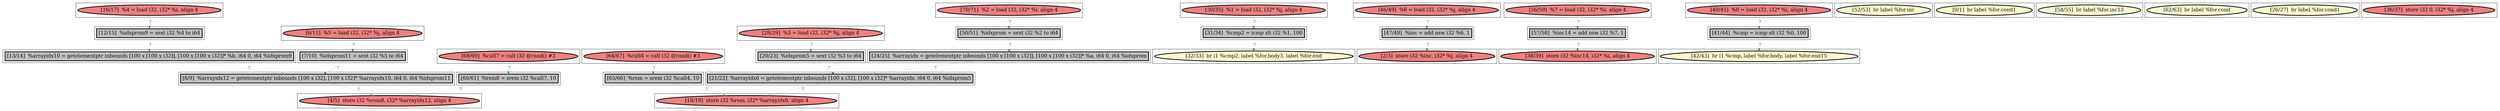 
digraph G {



node774->node756 [style=dotted,color=forestgreen,label="T",fontcolor=forestgreen ]
node781->node761 [style=dotted,color=forestgreen,label="T",fontcolor=forestgreen ]
node776->node774 [style=dotted,color=forestgreen,label="T",fontcolor=forestgreen ]
node768->node758 [style=dotted,color=forestgreen,label="T",fontcolor=forestgreen ]
node782->node765 [style=dotted,color=forestgreen,label="T",fontcolor=forestgreen ]
node758->node756 [style=dotted,color=forestgreen,label="T",fontcolor=forestgreen ]
node788->node785 [style=dotted,color=forestgreen,label="T",fontcolor=forestgreen ]
node780->node784 [style=dotted,color=forestgreen,label="T",fontcolor=forestgreen ]
node771->node761 [style=dotted,color=forestgreen,label="T",fontcolor=forestgreen ]
node762->node781 [style=dotted,color=forestgreen,label="T",fontcolor=forestgreen ]
node767->node782 [style=dotted,color=forestgreen,label="T",fontcolor=forestgreen ]
node779->node789 [style=dotted,color=forestgreen,label="T",fontcolor=forestgreen ]
node783->node763 [style=dotted,color=forestgreen,label="T",fontcolor=forestgreen ]
node789->node786 [style=dotted,color=forestgreen,label="T",fontcolor=forestgreen ]
node784->node770 [style=dotted,color=forestgreen,label="T",fontcolor=forestgreen ]
node759->node768 [style=dotted,color=forestgreen,label="T",fontcolor=forestgreen ]
node766->node762 [style=dotted,color=forestgreen,label="T",fontcolor=forestgreen ]
node785->node755 [style=dotted,color=forestgreen,label="T",fontcolor=forestgreen ]
node772->node771 [style=dotted,color=forestgreen,label="T",fontcolor=forestgreen ]
node763->node781 [style=dotted,color=forestgreen,label="T",fontcolor=forestgreen ]
node757->node787 [style=dotted,color=forestgreen,label="T",fontcolor=forestgreen ]
node787->node758 [style=dotted,color=forestgreen,label="T",fontcolor=forestgreen ]
node760->node759 [style=dotted,color=forestgreen,label="T",fontcolor=forestgreen ]
node775->node783 [style=dotted,color=forestgreen,label="T",fontcolor=forestgreen ]


subgraph cluster33 {


node787 [penwidth=3.0,fontsize=20,fillcolor=grey,label="[7/10]  %idxprom11 = sext i32 %5 to i64",shape=rectangle,style=filled ]



}

subgraph cluster27 {


node781 [penwidth=3.0,fontsize=20,fillcolor=grey,label="[21/22]  %arrayidx6 = getelementptr inbounds [100 x i32], [100 x i32]* %arrayidx, i64 0, i64 %idxprom5",shape=rectangle,style=filled ]



}

subgraph cluster28 {


node782 [penwidth=3.0,fontsize=20,fillcolor=grey,label="[31/34]  %cmp2 = icmp slt i32 %1, 100",shape=rectangle,style=filled ]



}

subgraph cluster26 {


node780 [penwidth=3.0,fontsize=20,fillcolor=lightcoral,label="[56/59]  %7 = load i32, i32* %i, align 4",shape=ellipse,style=filled ]



}

subgraph cluster29 {


node783 [penwidth=3.0,fontsize=20,fillcolor=grey,label="[50/51]  %idxprom = sext i32 %2 to i64",shape=rectangle,style=filled ]



}

subgraph cluster25 {


node779 [penwidth=3.0,fontsize=20,fillcolor=lightcoral,label="[40/45]  %0 = load i32, i32* %i, align 4",shape=ellipse,style=filled ]



}

subgraph cluster24 {


node778 [penwidth=3.0,fontsize=20,fillcolor=lemonchiffon,label="[52/53]  br label %for.inc",shape=ellipse,style=filled ]



}

subgraph cluster22 {


node776 [penwidth=3.0,fontsize=20,fillcolor=lightcoral,label="[68/69]  %call7 = call i32 @rand() #3",shape=ellipse,style=filled ]



}

subgraph cluster20 {


node774 [penwidth=3.0,fontsize=20,fillcolor=grey,label="[60/61]  %rem8 = srem i32 %call7, 10",shape=rectangle,style=filled ]



}

subgraph cluster18 {


node772 [penwidth=3.0,fontsize=20,fillcolor=lightcoral,label="[64/67]  %call4 = call i32 @rand() #3",shape=ellipse,style=filled ]



}

subgraph cluster34 {


node788 [penwidth=3.0,fontsize=20,fillcolor=lightcoral,label="[46/49]  %6 = load i32, i32* %j, align 4",shape=ellipse,style=filled ]



}

subgraph cluster16 {


node770 [penwidth=3.0,fontsize=20,fillcolor=lightcoral,label="[38/39]  store i32 %inc14, i32* %i, align 4",shape=ellipse,style=filled ]



}

subgraph cluster17 {


node771 [penwidth=3.0,fontsize=20,fillcolor=grey,label="[65/66]  %rem = srem i32 %call4, 10",shape=rectangle,style=filled ]



}

subgraph cluster4 {


node758 [penwidth=3.0,fontsize=20,fillcolor=grey,label="[8/9]  %arrayidx12 = getelementptr inbounds [100 x i32], [100 x i32]* %arrayidx10, i64 0, i64 %idxprom11",shape=rectangle,style=filled ]



}

subgraph cluster3 {


node757 [penwidth=3.0,fontsize=20,fillcolor=lightcoral,label="[6/11]  %5 = load i32, i32* %j, align 4",shape=ellipse,style=filled ]



}

subgraph cluster2 {


node756 [penwidth=3.0,fontsize=20,fillcolor=lightcoral,label="[4/5]  store i32 %rem8, i32* %arrayidx12, align 4",shape=ellipse,style=filled ]



}

subgraph cluster1 {


node755 [penwidth=3.0,fontsize=20,fillcolor=lightcoral,label="[2/3]  store i32 %inc, i32* %j, align 4",shape=ellipse,style=filled ]



}

subgraph cluster12 {


node766 [penwidth=3.0,fontsize=20,fillcolor=lightcoral,label="[28/29]  %3 = load i32, i32* %j, align 4",shape=ellipse,style=filled ]



}

subgraph cluster32 {


node786 [penwidth=3.0,fontsize=20,fillcolor=lemonchiffon,label="[42/43]  br i1 %cmp, label %for.body, label %for.end15",shape=ellipse,style=filled ]



}

subgraph cluster5 {


node759 [penwidth=3.0,fontsize=20,fillcolor=grey,label="[12/15]  %idxprom9 = sext i32 %4 to i64",shape=rectangle,style=filled ]



}

subgraph cluster0 {


node754 [penwidth=3.0,fontsize=20,fillcolor=lemonchiffon,label="[0/1]  br label %for.cond1",shape=ellipse,style=filled ]



}

subgraph cluster31 {


node785 [penwidth=3.0,fontsize=20,fillcolor=grey,label="[47/48]  %inc = add nsw i32 %6, 1",shape=rectangle,style=filled ]



}

subgraph cluster30 {


node784 [penwidth=3.0,fontsize=20,fillcolor=grey,label="[57/58]  %inc14 = add nsw i32 %7, 1",shape=rectangle,style=filled ]



}

subgraph cluster6 {


node760 [penwidth=3.0,fontsize=20,fillcolor=lightcoral,label="[16/17]  %4 = load i32, i32* %i, align 4",shape=ellipse,style=filled ]



}

subgraph cluster14 {


node768 [penwidth=3.0,fontsize=20,fillcolor=grey,label="[13/14]  %arrayidx10 = getelementptr inbounds [100 x [100 x i32]], [100 x [100 x i32]]* %b, i64 0, i64 %idxprom9",shape=rectangle,style=filled ]



}

subgraph cluster7 {


node761 [penwidth=3.0,fontsize=20,fillcolor=lightcoral,label="[18/19]  store i32 %rem, i32* %arrayidx6, align 4",shape=ellipse,style=filled ]



}

subgraph cluster23 {


node777 [penwidth=3.0,fontsize=20,fillcolor=lemonchiffon,label="[54/55]  br label %for.inc13",shape=ellipse,style=filled ]



}

subgraph cluster8 {


node762 [penwidth=3.0,fontsize=20,fillcolor=grey,label="[20/23]  %idxprom5 = sext i32 %3 to i64",shape=rectangle,style=filled ]



}

subgraph cluster21 {


node775 [penwidth=3.0,fontsize=20,fillcolor=lightcoral,label="[70/71]  %2 = load i32, i32* %i, align 4",shape=ellipse,style=filled ]



}

subgraph cluster9 {


node763 [penwidth=3.0,fontsize=20,fillcolor=grey,label="[24/25]  %arrayidx = getelementptr inbounds [100 x [100 x i32]], [100 x [100 x i32]]* %a, i64 0, i64 %idxprom",shape=rectangle,style=filled ]



}

subgraph cluster19 {


node773 [penwidth=3.0,fontsize=20,fillcolor=lemonchiffon,label="[62/63]  br label %for.cond",shape=ellipse,style=filled ]



}

subgraph cluster10 {


node764 [penwidth=3.0,fontsize=20,fillcolor=lemonchiffon,label="[26/27]  br label %for.cond1",shape=ellipse,style=filled ]



}

subgraph cluster11 {


node765 [penwidth=3.0,fontsize=20,fillcolor=lemonchiffon,label="[32/33]  br i1 %cmp2, label %for.body3, label %for.end",shape=ellipse,style=filled ]



}

subgraph cluster35 {


node789 [penwidth=3.0,fontsize=20,fillcolor=grey,label="[41/44]  %cmp = icmp slt i32 %0, 100",shape=rectangle,style=filled ]



}

subgraph cluster13 {


node767 [penwidth=3.0,fontsize=20,fillcolor=lightcoral,label="[30/35]  %1 = load i32, i32* %j, align 4",shape=ellipse,style=filled ]



}

subgraph cluster15 {


node769 [penwidth=3.0,fontsize=20,fillcolor=lightcoral,label="[36/37]  store i32 0, i32* %j, align 4",shape=ellipse,style=filled ]



}

}
